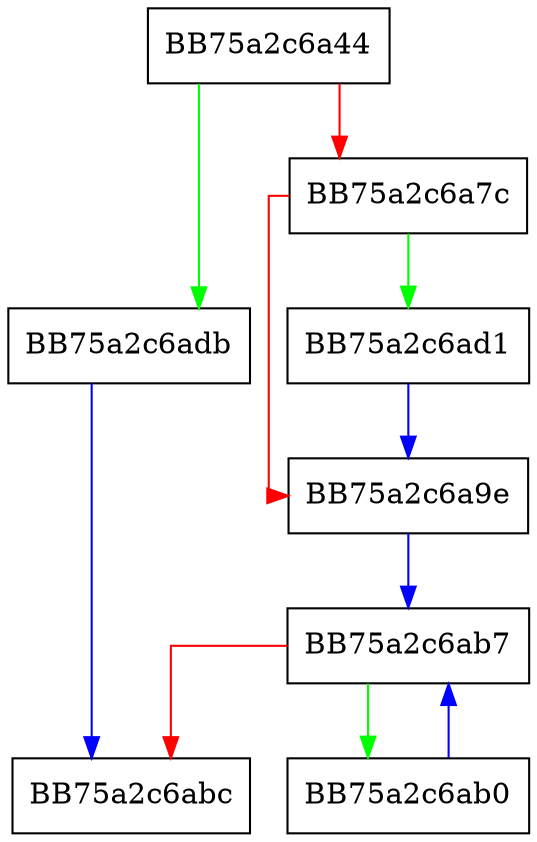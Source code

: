 digraph _Assign_grow {
  node [shape="box"];
  graph [splines=ortho];
  BB75a2c6a44 -> BB75a2c6adb [color="green"];
  BB75a2c6a44 -> BB75a2c6a7c [color="red"];
  BB75a2c6a7c -> BB75a2c6ad1 [color="green"];
  BB75a2c6a7c -> BB75a2c6a9e [color="red"];
  BB75a2c6a9e -> BB75a2c6ab7 [color="blue"];
  BB75a2c6ab0 -> BB75a2c6ab7 [color="blue"];
  BB75a2c6ab7 -> BB75a2c6ab0 [color="green"];
  BB75a2c6ab7 -> BB75a2c6abc [color="red"];
  BB75a2c6ad1 -> BB75a2c6a9e [color="blue"];
  BB75a2c6adb -> BB75a2c6abc [color="blue"];
}